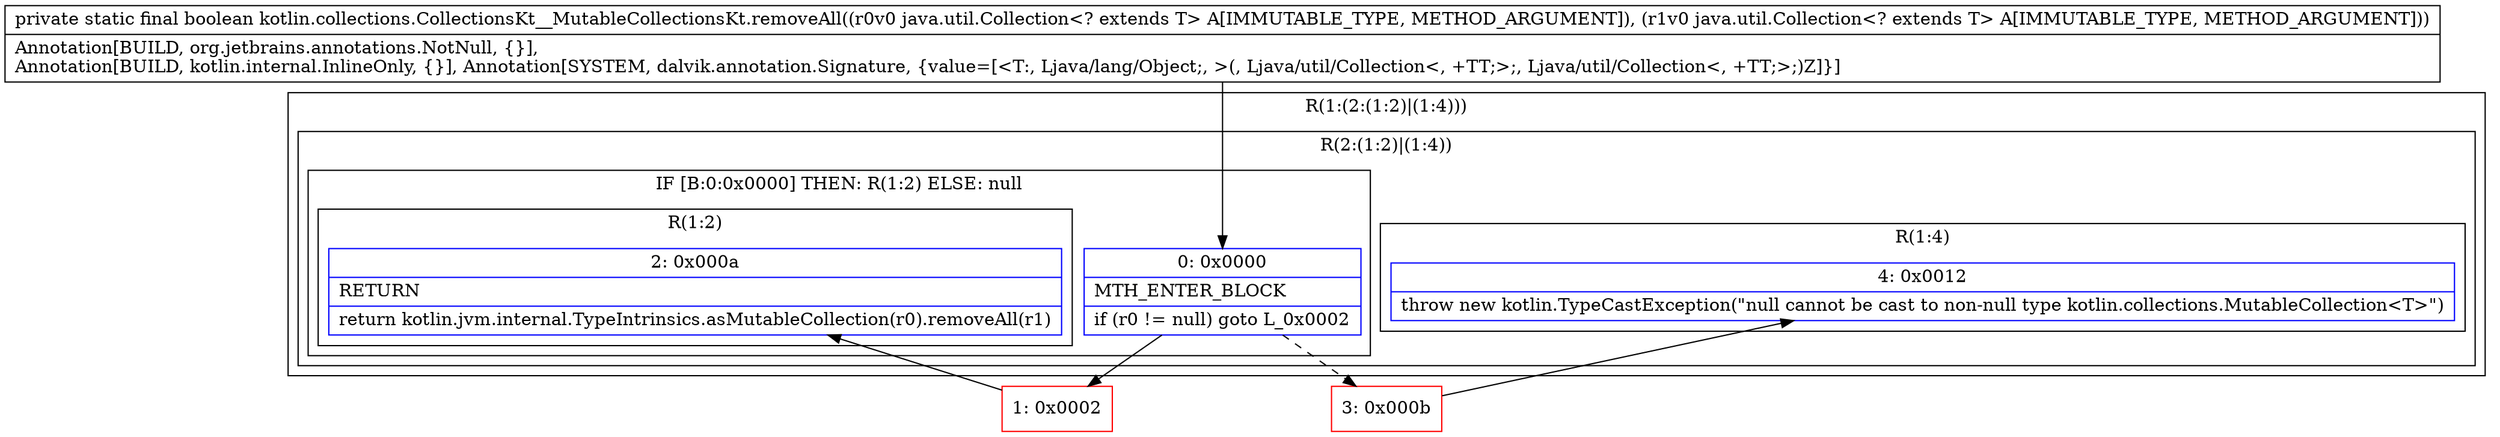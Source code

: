 digraph "CFG forkotlin.collections.CollectionsKt__MutableCollectionsKt.removeAll(Ljava\/util\/Collection;Ljava\/util\/Collection;)Z" {
subgraph cluster_Region_423846685 {
label = "R(1:(2:(1:2)|(1:4)))";
node [shape=record,color=blue];
subgraph cluster_Region_136575510 {
label = "R(2:(1:2)|(1:4))";
node [shape=record,color=blue];
subgraph cluster_IfRegion_2085720615 {
label = "IF [B:0:0x0000] THEN: R(1:2) ELSE: null";
node [shape=record,color=blue];
Node_0 [shape=record,label="{0\:\ 0x0000|MTH_ENTER_BLOCK\l|if (r0 != null) goto L_0x0002\l}"];
subgraph cluster_Region_839256057 {
label = "R(1:2)";
node [shape=record,color=blue];
Node_2 [shape=record,label="{2\:\ 0x000a|RETURN\l|return kotlin.jvm.internal.TypeIntrinsics.asMutableCollection(r0).removeAll(r1)\l}"];
}
}
subgraph cluster_Region_819970351 {
label = "R(1:4)";
node [shape=record,color=blue];
Node_4 [shape=record,label="{4\:\ 0x0012|throw new kotlin.TypeCastException(\"null cannot be cast to non\-null type kotlin.collections.MutableCollection\<T\>\")\l}"];
}
}
}
Node_1 [shape=record,color=red,label="{1\:\ 0x0002}"];
Node_3 [shape=record,color=red,label="{3\:\ 0x000b}"];
MethodNode[shape=record,label="{private static final boolean kotlin.collections.CollectionsKt__MutableCollectionsKt.removeAll((r0v0 java.util.Collection\<? extends T\> A[IMMUTABLE_TYPE, METHOD_ARGUMENT]), (r1v0 java.util.Collection\<? extends T\> A[IMMUTABLE_TYPE, METHOD_ARGUMENT]))  | Annotation[BUILD, org.jetbrains.annotations.NotNull, \{\}], \lAnnotation[BUILD, kotlin.internal.InlineOnly, \{\}], Annotation[SYSTEM, dalvik.annotation.Signature, \{value=[\<T:, Ljava\/lang\/Object;, \>(, Ljava\/util\/Collection\<, +TT;\>;, Ljava\/util\/Collection\<, +TT;\>;)Z]\}]\l}"];
MethodNode -> Node_0;
Node_0 -> Node_1;
Node_0 -> Node_3[style=dashed];
Node_1 -> Node_2;
Node_3 -> Node_4;
}

